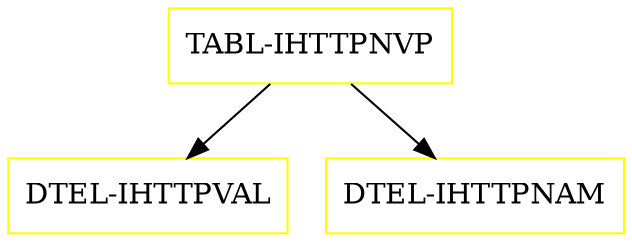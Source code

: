 digraph G {
  "TABL-IHTTPNVP" [shape=box,color=yellow];
  "DTEL-IHTTPVAL" [shape=box,color=yellow,URL="./DTEL_IHTTPVAL.html"];
  "DTEL-IHTTPNAM" [shape=box,color=yellow,URL="./DTEL_IHTTPNAM.html"];
  "TABL-IHTTPNVP" -> "DTEL-IHTTPNAM";
  "TABL-IHTTPNVP" -> "DTEL-IHTTPVAL";
}
